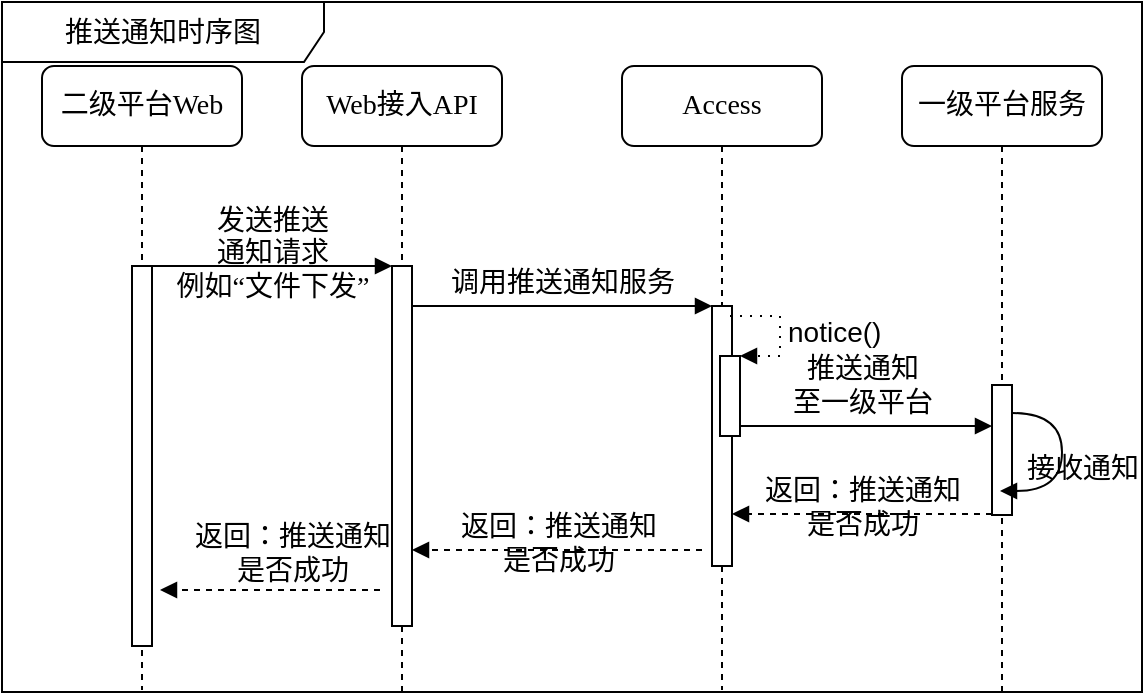 <mxfile version="10.6.1" type="github"><diagram name="Page-1" id="13e1069c-82ec-6db2-03f1-153e76fe0fe0"><mxGraphModel dx="1007" dy="-222" grid="1" gridSize="10" guides="1" tooltips="1" connect="1" arrows="1" fold="1" page="1" pageScale="1" pageWidth="1100" pageHeight="850" background="#ffffff" math="0" shadow="0"><root><mxCell id="0"/><mxCell id="1" parent="0"/><mxCell id="V59bvvk4XMeUjytfGs8h-5" value="&lt;font style=&quot;font-size: 14px&quot;&gt;推送通知时序图&lt;/font&gt;" style="shape=umlFrame;whiteSpace=wrap;html=1;width=161;height=30;" parent="1" vertex="1"><mxGeometry x="220" y="865" width="570" height="345" as="geometry"/></mxCell><mxCell id="dAKh07bjdcNsQsVzU1ZC-32" value="推送通知&lt;br&gt;至一级平台" style="html=1;verticalAlign=bottom;endArrow=block;labelBackgroundColor=none;fontFamily=Verdana;fontSize=14;edgeStyle=elbowEdgeStyle;elbow=vertical;" parent="1" edge="1"><mxGeometry relative="1" as="geometry"><mxPoint x="585" y="1077" as="sourcePoint"/><Array as="points"><mxPoint x="590" y="1077"/></Array><mxPoint x="715" y="1077" as="targetPoint"/></mxGeometry></mxCell><mxCell id="dAKh07bjdcNsQsVzU1ZC-24" value="Web接入API" style="shape=umlLifeline;perimeter=lifelinePerimeter;whiteSpace=wrap;html=1;container=1;collapsible=0;recursiveResize=0;outlineConnect=0;rounded=1;shadow=0;comic=0;labelBackgroundColor=none;strokeColor=#000000;strokeWidth=1;fillColor=#FFFFFF;fontFamily=Verdana;fontSize=14;fontColor=#000000;align=center;" parent="1" vertex="1"><mxGeometry x="370" y="897" width="100" height="313" as="geometry"/></mxCell><mxCell id="dAKh07bjdcNsQsVzU1ZC-25" value="" style="html=1;points=[];perimeter=orthogonalPerimeter;rounded=0;shadow=0;comic=0;labelBackgroundColor=none;strokeColor=#000000;strokeWidth=1;fillColor=#FFFFFF;fontFamily=Verdana;fontSize=14;fontColor=#000000;align=center;" parent="dAKh07bjdcNsQsVzU1ZC-24" vertex="1"><mxGeometry x="45" y="100" width="10" height="180" as="geometry"/></mxCell><mxCell id="dAKh07bjdcNsQsVzU1ZC-26" value="Access" style="shape=umlLifeline;perimeter=lifelinePerimeter;whiteSpace=wrap;html=1;container=1;collapsible=0;recursiveResize=0;outlineConnect=0;rounded=1;shadow=0;comic=0;labelBackgroundColor=none;strokeColor=#000000;strokeWidth=1;fillColor=#FFFFFF;fontFamily=Verdana;fontSize=14;fontColor=#000000;align=center;" parent="1" vertex="1"><mxGeometry x="530" y="897" width="100" height="312" as="geometry"/></mxCell><mxCell id="dAKh07bjdcNsQsVzU1ZC-27" value="" style="html=1;points=[];perimeter=orthogonalPerimeter;rounded=0;shadow=0;comic=0;labelBackgroundColor=none;strokeColor=#000000;strokeWidth=1;fillColor=#FFFFFF;fontFamily=Verdana;fontSize=14;fontColor=#000000;align=center;" parent="dAKh07bjdcNsQsVzU1ZC-26" vertex="1"><mxGeometry x="45" y="120" width="10" height="130" as="geometry"/></mxCell><mxCell id="V59bvvk4XMeUjytfGs8h-2" value="&lt;font style=&quot;font-size: 14px&quot;&gt;notice()&lt;/font&gt;" style="edgeStyle=orthogonalEdgeStyle;html=1;align=left;spacingLeft=2;endArrow=block;rounded=0;entryX=1;entryY=0;dashed=1;dashPattern=1 4;" parent="dAKh07bjdcNsQsVzU1ZC-26" target="V59bvvk4XMeUjytfGs8h-1" edge="1"><mxGeometry relative="1" as="geometry"><mxPoint x="54" y="125" as="sourcePoint"/><Array as="points"><mxPoint x="79" y="125"/></Array></mxGeometry></mxCell><mxCell id="V59bvvk4XMeUjytfGs8h-1" value="" style="html=1;points=[];perimeter=orthogonalPerimeter;" parent="dAKh07bjdcNsQsVzU1ZC-26" vertex="1"><mxGeometry x="49" y="145" width="10" height="40" as="geometry"/></mxCell><mxCell id="dAKh07bjdcNsQsVzU1ZC-28" value="一级平台服务" style="shape=umlLifeline;perimeter=lifelinePerimeter;whiteSpace=wrap;html=1;container=1;collapsible=0;recursiveResize=0;outlineConnect=0;rounded=1;shadow=0;comic=0;labelBackgroundColor=none;strokeColor=#000000;strokeWidth=1;fillColor=#FFFFFF;fontFamily=Verdana;fontSize=14;fontColor=#000000;align=center;" parent="1" vertex="1"><mxGeometry x="670" y="897" width="100" height="313" as="geometry"/></mxCell><mxCell id="dAKh07bjdcNsQsVzU1ZC-29" value="二级平台Web" style="shape=umlLifeline;perimeter=lifelinePerimeter;whiteSpace=wrap;html=1;container=1;collapsible=0;recursiveResize=0;outlineConnect=0;rounded=1;shadow=0;comic=0;labelBackgroundColor=none;strokeColor=#000000;strokeWidth=1;fillColor=#FFFFFF;fontFamily=Verdana;fontSize=14;fontColor=#000000;align=center;" parent="1" vertex="1"><mxGeometry x="240" y="897" width="100" height="312" as="geometry"/></mxCell><mxCell id="dAKh07bjdcNsQsVzU1ZC-30" value="" style="html=1;points=[];perimeter=orthogonalPerimeter;rounded=0;shadow=0;comic=0;labelBackgroundColor=none;strokeColor=#000000;strokeWidth=1;fillColor=#FFFFFF;fontFamily=Verdana;fontSize=14;fontColor=#000000;align=center;" parent="dAKh07bjdcNsQsVzU1ZC-29" vertex="1"><mxGeometry x="45" y="100" width="10" height="190" as="geometry"/></mxCell><mxCell id="dAKh07bjdcNsQsVzU1ZC-31" value="" style="html=1;points=[];perimeter=orthogonalPerimeter;rounded=0;shadow=0;comic=0;labelBackgroundColor=none;strokeColor=#000000;strokeWidth=1;fillColor=#FFFFFF;fontFamily=Verdana;fontSize=14;fontColor=#000000;align=center;" parent="1" vertex="1"><mxGeometry x="715" y="1056.5" width="10" height="65" as="geometry"/></mxCell><mxCell id="dAKh07bjdcNsQsVzU1ZC-33" value="发送推送&lt;br&gt;通知请求&lt;br&gt;例如“文件下发”&lt;br&gt;" style="html=1;verticalAlign=bottom;endArrow=block;entryX=0;entryY=0;labelBackgroundColor=none;fontFamily=Verdana;fontSize=14;edgeStyle=elbowEdgeStyle;elbow=vertical;endFill=1;" parent="1" source="dAKh07bjdcNsQsVzU1ZC-30" target="dAKh07bjdcNsQsVzU1ZC-25" edge="1"><mxGeometry y="-22" relative="1" as="geometry"><mxPoint x="350" y="1006.5" as="sourcePoint"/><mxPoint as="offset"/></mxGeometry></mxCell><mxCell id="dAKh07bjdcNsQsVzU1ZC-34" value="调用推送通知服务" style="html=1;verticalAlign=bottom;endArrow=block;entryX=0;entryY=0;labelBackgroundColor=none;fontFamily=Verdana;fontSize=14;edgeStyle=elbowEdgeStyle;elbow=vertical;endFill=1;" parent="1" source="dAKh07bjdcNsQsVzU1ZC-25" target="dAKh07bjdcNsQsVzU1ZC-27" edge="1"><mxGeometry relative="1" as="geometry"><mxPoint x="500" y="1016.5" as="sourcePoint"/></mxGeometry></mxCell><mxCell id="dAKh07bjdcNsQsVzU1ZC-36" value="返回：推送通知&lt;br&gt;是否成功" style="html=1;verticalAlign=bottom;endArrow=block;entryX=0;entryY=0;labelBackgroundColor=none;fontFamily=Verdana;fontSize=14;dashed=1;" parent="1" edge="1"><mxGeometry y="17" relative="1" as="geometry"><mxPoint x="715" y="1121" as="sourcePoint"/><mxPoint x="585" y="1121" as="targetPoint"/><mxPoint as="offset"/></mxGeometry></mxCell><mxCell id="dAKh07bjdcNsQsVzU1ZC-60" value="返回：推送通知&lt;br&gt;是否成功" style="html=1;verticalAlign=bottom;endArrow=block;entryX=0;entryY=0;labelBackgroundColor=none;fontFamily=Verdana;fontSize=14;dashed=1;" parent="1" edge="1"><mxGeometry y="17" relative="1" as="geometry"><mxPoint x="570" y="1139" as="sourcePoint"/><mxPoint x="425" y="1139" as="targetPoint"/><mxPoint as="offset"/></mxGeometry></mxCell><mxCell id="dAKh07bjdcNsQsVzU1ZC-61" value="返回：推送通知&lt;br&gt;是否成功" style="html=1;verticalAlign=bottom;endArrow=block;labelBackgroundColor=none;fontFamily=Verdana;fontSize=14;dashed=1;" parent="1" edge="1"><mxGeometry x="-0.201" y="2" relative="1" as="geometry"><mxPoint x="409" y="1159" as="sourcePoint"/><mxPoint x="299" y="1159" as="targetPoint"/><mxPoint as="offset"/></mxGeometry></mxCell><mxCell id="dAKh07bjdcNsQsVzU1ZC-62" value="接收通知" style="html=1;verticalAlign=bottom;endArrow=block;labelBackgroundColor=none;fontFamily=Verdana;fontSize=14;elbow=vertical;edgeStyle=orthogonalEdgeStyle;curved=1;exitX=1.066;exitY=0.713;exitPerimeter=0;" parent="1" edge="1"><mxGeometry x="0.347" y="-10" relative="1" as="geometry"><mxPoint x="725" y="1070.5" as="sourcePoint"/><mxPoint x="719" y="1109.5" as="targetPoint"/><Array as="points"><mxPoint x="750" y="1071"/><mxPoint x="750" y="1110"/></Array><mxPoint x="10" y="10" as="offset"/></mxGeometry></mxCell></root></mxGraphModel></diagram></mxfile>